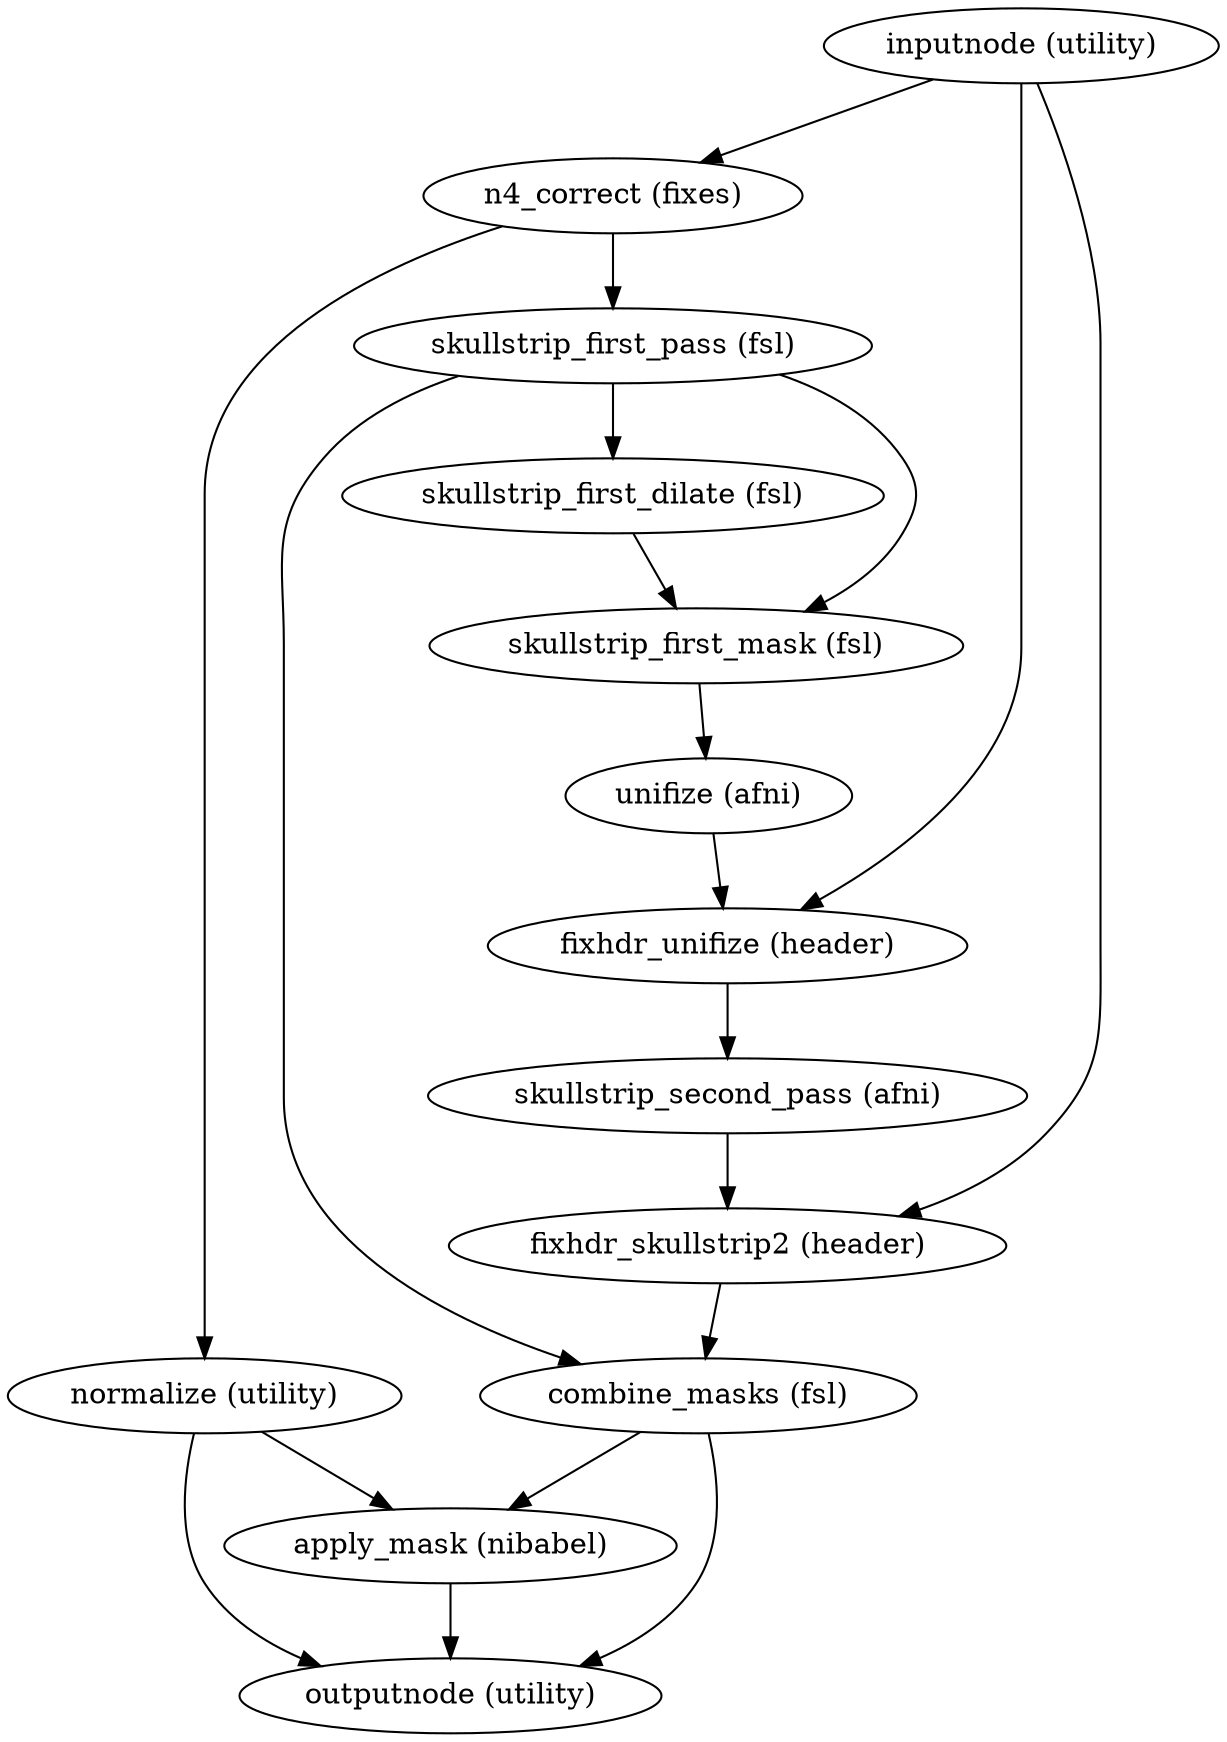 strict digraph  {
"inputnode (utility)";
"n4_correct (fixes)";
"fixhdr_unifize (header)";
"fixhdr_skullstrip2 (header)";
"skullstrip_first_pass (fsl)";
"normalize (utility)";
"skullstrip_second_pass (afni)";
"combine_masks (fsl)";
"skullstrip_first_dilate (fsl)";
"skullstrip_first_mask (fsl)";
"unifize (afni)";
"apply_mask (nibabel)";
"outputnode (utility)";
"inputnode (utility)" -> "n4_correct (fixes)";
"inputnode (utility)" -> "fixhdr_unifize (header)";
"inputnode (utility)" -> "fixhdr_skullstrip2 (header)";
"n4_correct (fixes)" -> "skullstrip_first_pass (fsl)";
"n4_correct (fixes)" -> "normalize (utility)";
"fixhdr_unifize (header)" -> "skullstrip_second_pass (afni)";
"fixhdr_skullstrip2 (header)" -> "combine_masks (fsl)";
"skullstrip_first_pass (fsl)" -> "skullstrip_first_dilate (fsl)";
"skullstrip_first_pass (fsl)" -> "skullstrip_first_mask (fsl)";
"skullstrip_first_pass (fsl)" -> "combine_masks (fsl)";
"normalize (utility)" -> "apply_mask (nibabel)";
"normalize (utility)" -> "outputnode (utility)";
"skullstrip_second_pass (afni)" -> "fixhdr_skullstrip2 (header)";
"combine_masks (fsl)" -> "apply_mask (nibabel)";
"combine_masks (fsl)" -> "outputnode (utility)";
"skullstrip_first_dilate (fsl)" -> "skullstrip_first_mask (fsl)";
"skullstrip_first_mask (fsl)" -> "unifize (afni)";
"unifize (afni)" -> "fixhdr_unifize (header)";
"apply_mask (nibabel)" -> "outputnode (utility)";
}
